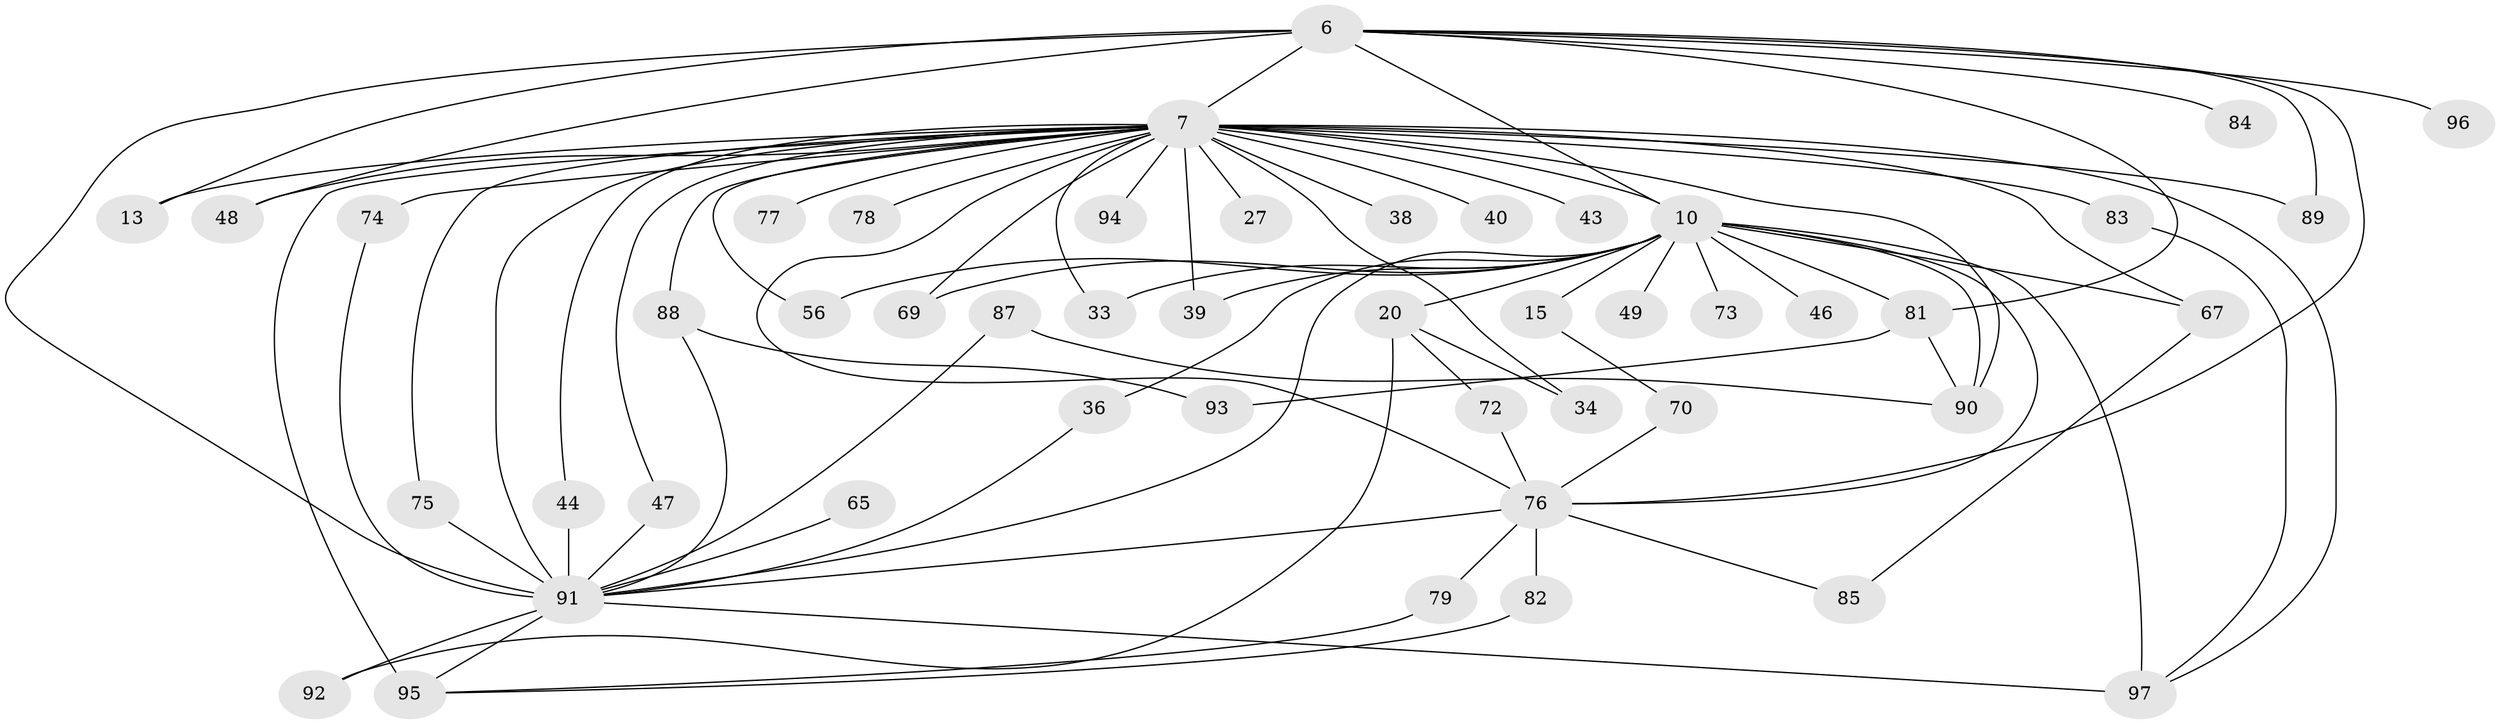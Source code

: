 // original degree distribution, {30: 0.010309278350515464, 24: 0.020618556701030927, 19: 0.020618556701030927, 13: 0.010309278350515464, 18: 0.020618556701030927, 15: 0.010309278350515464, 25: 0.010309278350515464, 4: 0.1134020618556701, 5: 0.030927835051546393, 2: 0.5773195876288659, 3: 0.14432989690721648, 8: 0.010309278350515464, 6: 0.020618556701030927}
// Generated by graph-tools (version 1.1) at 2025/43/03/09/25 04:43:03]
// undirected, 48 vertices, 83 edges
graph export_dot {
graph [start="1"]
  node [color=gray90,style=filled];
  6 [super="+4"];
  7 [super="+1+2"];
  10 [super="+5+8"];
  13;
  15;
  20 [super="+12"];
  27;
  33;
  34;
  36;
  38;
  39;
  40;
  43;
  44;
  46;
  47;
  48;
  49;
  56;
  65;
  67 [super="+59+50+54+64"];
  69 [super="+31"];
  70;
  72;
  73;
  74 [super="+42"];
  75;
  76 [super="+29+25+63+35"];
  77;
  78;
  79;
  81 [super="+51+41+57"];
  82;
  83 [super="+16"];
  84;
  85;
  87;
  88 [super="+66"];
  89;
  90 [super="+62+37"];
  91 [super="+45+52+68"];
  92;
  93;
  94 [super="+55"];
  95 [super="+86"];
  96;
  97 [super="+71"];
  6 -- 7 [weight=6];
  6 -- 10 [weight=6];
  6 -- 48;
  6 -- 81;
  6 -- 84 [weight=2];
  6 -- 89;
  6 -- 96 [weight=2];
  6 -- 13;
  6 -- 76;
  6 -- 91 [weight=5];
  7 -- 10 [weight=9];
  7 -- 27 [weight=2];
  7 -- 38 [weight=2];
  7 -- 40 [weight=2];
  7 -- 43 [weight=2];
  7 -- 56;
  7 -- 83 [weight=3];
  7 -- 75;
  7 -- 77 [weight=2];
  7 -- 78 [weight=2];
  7 -- 88 [weight=2];
  7 -- 95 [weight=6];
  7 -- 33;
  7 -- 39;
  7 -- 69;
  7 -- 74 [weight=2];
  7 -- 13;
  7 -- 89;
  7 -- 94 [weight=3];
  7 -- 34;
  7 -- 44;
  7 -- 47;
  7 -- 48;
  7 -- 76 [weight=2];
  7 -- 91 [weight=8];
  7 -- 90 [weight=3];
  7 -- 67 [weight=3];
  7 -- 97;
  10 -- 15 [weight=2];
  10 -- 20 [weight=3];
  10 -- 49 [weight=2];
  10 -- 73 [weight=2];
  10 -- 91 [weight=8];
  10 -- 36;
  10 -- 39;
  10 -- 69 [weight=2];
  10 -- 33;
  10 -- 46;
  10 -- 56;
  10 -- 76 [weight=3];
  10 -- 90 [weight=3];
  10 -- 67 [weight=4];
  10 -- 81 [weight=2];
  10 -- 97;
  15 -- 70;
  20 -- 72;
  20 -- 34;
  20 -- 92;
  36 -- 91;
  44 -- 91;
  47 -- 91;
  65 -- 91;
  67 -- 85;
  70 -- 76;
  72 -- 76;
  74 -- 91;
  75 -- 91;
  76 -- 82;
  76 -- 85;
  76 -- 91 [weight=2];
  76 -- 79;
  79 -- 95;
  81 -- 90 [weight=2];
  81 -- 93;
  82 -- 95;
  83 -- 97;
  87 -- 90;
  87 -- 91;
  88 -- 93;
  88 -- 91 [weight=2];
  91 -- 92;
  91 -- 95 [weight=2];
  91 -- 97 [weight=2];
}
